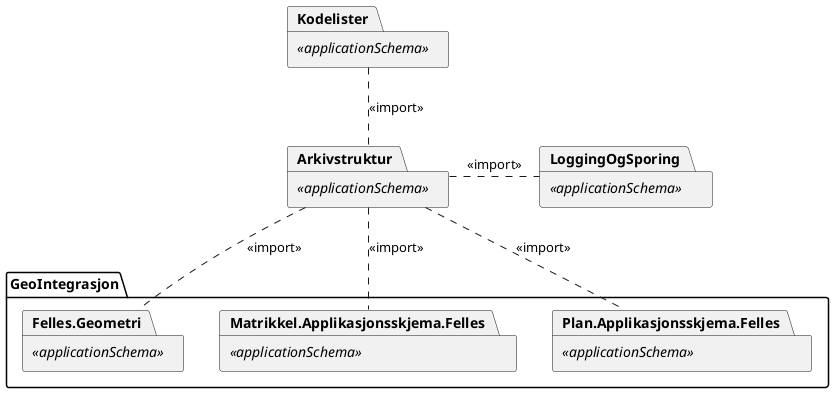 @startuml
package Arkivstruktur <<applicationSchema>>
package Kodelister <<applicationSchema>>
package LoggingOgSporing <<applicationSchema>>

package GeoIntegrasjon {
  package Felles.Geometri <<applicationSchema>>
  package Matrikkel.Applikasjonsskjema.Felles <<applicationSchema>>
  package Plan.Applikasjonsskjema.Felles <<applicationSchema>>
}

Kodelister .. Arkivstruktur : <<import>>
Arkivstruktur . LoggingOgSporing : <<import>>
Arkivstruktur .. Felles.Geometri : <<import>>
Arkivstruktur .. Matrikkel.Applikasjonsskjema.Felles : <<import>>
Arkivstruktur .. Plan.Applikasjonsskjema.Felles : <<import>>
@enduml

